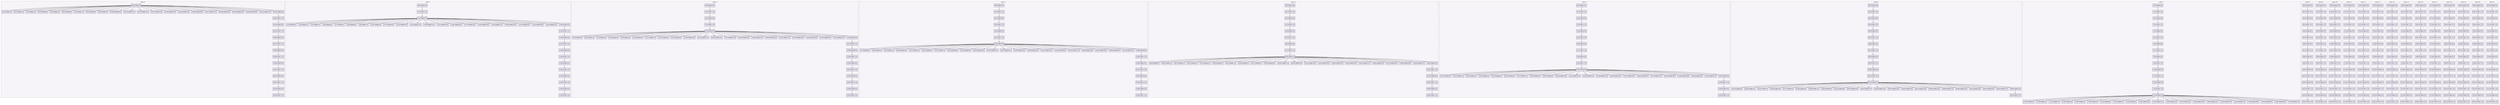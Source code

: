 digraph{node[shape=record style=filled colorscheme=purd9 fillcolor=2];subgraph cluster0{style=dashed;colorscheme=purd9;bgcolor=1;edge[arrowhead=empty];label=proc_0;0[label="0:0 0 misc 0 0"];1[label="0:1 0 send 1 0"];2[label="0:2 0 send 2 0"];3[label="0:3 0 send 3 0"];4[label="0:4 0 send 4 0"];5[label="0:5 0 send 5 0"];6[label="0:6 0 send 6 0"];7[label="0:7 0 send 7 0"];8[label="0:8 0 send 8 0"];9[label="0:9 0 send 9 0"];10[label="0:10 0 send 10 0"];11[label="0:11 0 send 11 0"];12[label="0:12 0 send 12 0"];13[label="0:13 0 send 13 0"];14[label="0:14 0 send 14 0"];15[label="0:15 0 send 15 0"];16[label="0:16 0 send 16 0"];17[label="0:17 0 send 17 0"];18[label="0:18 0 send 18 0"];19[label="0:19 0 send 19 0"];20[label="0:20 0 send 20 0"];21[label="0:21 0 send 21 0"];22[label="0:22 0 misc 0 0"];23[label="0:23 0 recv -1 0"];24[label="0:24 0 misc 0 0"];25[label="0:25 0 recv -1 0"];26[label="0:26 0 misc 0 0"];27[label="0:27 0 recv -1 0"];28[label="0:28 0 misc 0 0"];29[label="0:29 0 recv -1 0"];30[label="0:30 0 misc 0 0"];31[label="0:31 0 recv -1 0"];32[label="0:32 0 misc 0 0"];33[label="0:33 0 recv -1 0"];34[label="0:34 0 misc 0 0"];35[label="0:35 0 recv -1 0"];0->1;0->2;0->3;0->4;0->5;0->6;0->7;0->8;0->9;0->10;0->11;0->12;0->13;0->14;0->15;0->16;0->17;0->18;0->19;0->20;0->21;0->22;22->23;23->24;24->25;25->26;26->27;27->28;28->29;29->30;30->31;31->32;32->33;33->34;34->35;}subgraph cluster1{style=dashed;colorscheme=purd9;bgcolor=1;edge[arrowhead=empty];label=proc_1;36[label="1:0 0 misc 0 0"];37[label="1:1 0 recv -1 0"];38[label="1:2 0 misc 0 0"];39[label="1:3 0 send 0 0"];40[label="1:4 0 send 2 0"];41[label="1:5 0 send 3 0"];42[label="1:6 0 send 4 0"];43[label="1:7 0 send 5 0"];44[label="1:8 0 send 6 0"];45[label="1:9 0 send 7 0"];46[label="1:10 0 send 8 0"];47[label="1:11 0 send 9 0"];48[label="1:12 0 send 10 0"];49[label="1:13 0 send 11 0"];50[label="1:14 0 send 12 0"];51[label="1:15 0 send 13 0"];52[label="1:16 0 send 14 0"];53[label="1:17 0 send 15 0"];54[label="1:18 0 send 16 0"];55[label="1:19 0 send 17 0"];56[label="1:20 0 send 18 0"];57[label="1:21 0 send 19 0"];58[label="1:22 0 send 20 0"];59[label="1:23 0 send 21 0"];60[label="1:24 0 misc 0 0"];61[label="1:25 0 recv -1 0"];62[label="1:26 0 misc 0 0"];63[label="1:27 0 recv -1 0"];64[label="1:28 0 misc 0 0"];65[label="1:29 0 recv -1 0"];66[label="1:30 0 misc 0 0"];67[label="1:31 0 recv -1 0"];68[label="1:32 0 misc 0 0"];69[label="1:33 0 recv -1 0"];70[label="1:34 0 misc 0 0"];71[label="1:35 0 recv -1 0"];36->37;37->38;38->39;38->40;38->41;38->42;38->43;38->44;38->45;38->46;38->47;38->48;38->49;38->50;38->51;38->52;38->53;38->54;38->55;38->56;38->57;38->58;38->59;38->60;60->61;61->62;62->63;63->64;64->65;65->66;66->67;67->68;68->69;69->70;70->71;}subgraph cluster2{style=dashed;colorscheme=purd9;bgcolor=1;edge[arrowhead=empty];label=proc_2;72[label="2:0 0 misc 0 0"];73[label="2:1 0 recv -1 0"];74[label="2:2 0 misc 0 0"];75[label="2:3 0 recv -1 0"];76[label="2:4 0 misc 0 0"];77[label="2:5 0 send 0 0"];78[label="2:6 0 send 1 0"];79[label="2:7 0 send 3 0"];80[label="2:8 0 send 4 0"];81[label="2:9 0 send 5 0"];82[label="2:10 0 send 6 0"];83[label="2:11 0 send 7 0"];84[label="2:12 0 send 8 0"];85[label="2:13 0 send 9 0"];86[label="2:14 0 send 10 0"];87[label="2:15 0 send 11 0"];88[label="2:16 0 send 12 0"];89[label="2:17 0 send 13 0"];90[label="2:18 0 send 14 0"];91[label="2:19 0 send 15 0"];92[label="2:20 0 send 16 0"];93[label="2:21 0 send 17 0"];94[label="2:22 0 send 18 0"];95[label="2:23 0 send 19 0"];96[label="2:24 0 send 20 0"];97[label="2:25 0 send 21 0"];98[label="2:26 0 misc 0 0"];99[label="2:27 0 recv -1 0"];100[label="2:28 0 misc 0 0"];101[label="2:29 0 recv -1 0"];102[label="2:30 0 misc 0 0"];103[label="2:31 0 recv -1 0"];104[label="2:32 0 misc 0 0"];105[label="2:33 0 recv -1 0"];106[label="2:34 0 misc 0 0"];107[label="2:35 0 recv -1 0"];72->73;73->74;74->75;75->76;76->77;76->78;76->79;76->80;76->81;76->82;76->83;76->84;76->85;76->86;76->87;76->88;76->89;76->90;76->91;76->92;76->93;76->94;76->95;76->96;76->97;76->98;98->99;99->100;100->101;101->102;102->103;103->104;104->105;105->106;106->107;}subgraph cluster3{style=dashed;colorscheme=purd9;bgcolor=1;edge[arrowhead=empty];label=proc_3;108[label="3:0 0 misc 0 0"];109[label="3:1 0 recv -1 0"];110[label="3:2 0 misc 0 0"];111[label="3:3 0 recv -1 0"];112[label="3:4 0 misc 0 0"];113[label="3:5 0 recv -1 0"];114[label="3:6 0 misc 0 0"];115[label="3:7 0 send 0 0"];116[label="3:8 0 send 1 0"];117[label="3:9 0 send 2 0"];118[label="3:10 0 send 4 0"];119[label="3:11 0 send 5 0"];120[label="3:12 0 send 6 0"];121[label="3:13 0 send 7 0"];122[label="3:14 0 send 8 0"];123[label="3:15 0 send 9 0"];124[label="3:16 0 send 10 0"];125[label="3:17 0 send 11 0"];126[label="3:18 0 send 12 0"];127[label="3:19 0 send 13 0"];128[label="3:20 0 send 14 0"];129[label="3:21 0 send 15 0"];130[label="3:22 0 send 16 0"];131[label="3:23 0 send 17 0"];132[label="3:24 0 send 18 0"];133[label="3:25 0 send 19 0"];134[label="3:26 0 send 20 0"];135[label="3:27 0 send 21 0"];136[label="3:28 0 misc 0 0"];137[label="3:29 0 recv -1 0"];138[label="3:30 0 misc 0 0"];139[label="3:31 0 recv -1 0"];140[label="3:32 0 misc 0 0"];141[label="3:33 0 recv -1 0"];142[label="3:34 0 misc 0 0"];143[label="3:35 0 recv -1 0"];108->109;109->110;110->111;111->112;112->113;113->114;114->115;114->116;114->117;114->118;114->119;114->120;114->121;114->122;114->123;114->124;114->125;114->126;114->127;114->128;114->129;114->130;114->131;114->132;114->133;114->134;114->135;114->136;136->137;137->138;138->139;139->140;140->141;141->142;142->143;}subgraph cluster4{style=dashed;colorscheme=purd9;bgcolor=1;edge[arrowhead=empty];label=proc_4;144[label="4:0 0 misc 0 0"];145[label="4:1 0 recv -1 0"];146[label="4:2 0 misc 0 0"];147[label="4:3 0 recv -1 0"];148[label="4:4 0 misc 0 0"];149[label="4:5 0 recv -1 0"];150[label="4:6 0 misc 0 0"];151[label="4:7 0 recv -1 0"];152[label="4:8 0 misc 0 0"];153[label="4:9 0 send 0 0"];154[label="4:10 0 send 1 0"];155[label="4:11 0 send 2 0"];156[label="4:12 0 send 3 0"];157[label="4:13 0 send 5 0"];158[label="4:14 0 send 6 0"];159[label="4:15 0 send 7 0"];160[label="4:16 0 send 8 0"];161[label="4:17 0 send 9 0"];162[label="4:18 0 send 10 0"];163[label="4:19 0 send 11 0"];164[label="4:20 0 send 12 0"];165[label="4:21 0 send 13 0"];166[label="4:22 0 send 14 0"];167[label="4:23 0 send 15 0"];168[label="4:24 0 send 16 0"];169[label="4:25 0 send 17 0"];170[label="4:26 0 send 18 0"];171[label="4:27 0 send 19 0"];172[label="4:28 0 send 20 0"];173[label="4:29 0 send 21 0"];174[label="4:30 0 misc 0 0"];175[label="4:31 0 recv -1 0"];176[label="4:32 0 misc 0 0"];177[label="4:33 0 recv -1 0"];178[label="4:34 0 misc 0 0"];179[label="4:35 0 recv -1 0"];144->145;145->146;146->147;147->148;148->149;149->150;150->151;151->152;152->153;152->154;152->155;152->156;152->157;152->158;152->159;152->160;152->161;152->162;152->163;152->164;152->165;152->166;152->167;152->168;152->169;152->170;152->171;152->172;152->173;152->174;174->175;175->176;176->177;177->178;178->179;}subgraph cluster5{style=dashed;colorscheme=purd9;bgcolor=1;edge[arrowhead=empty];label=proc_5;180[label="5:0 0 misc 0 0"];181[label="5:1 0 recv -1 0"];182[label="5:2 0 misc 0 0"];183[label="5:3 0 recv -1 0"];184[label="5:4 0 misc 0 0"];185[label="5:5 0 recv -1 0"];186[label="5:6 0 misc 0 0"];187[label="5:7 0 recv -1 0"];188[label="5:8 0 misc 0 0"];189[label="5:9 0 recv -1 0"];190[label="5:10 0 misc 0 0"];191[label="5:11 0 send 0 0"];192[label="5:12 0 send 1 0"];193[label="5:13 0 send 2 0"];194[label="5:14 0 send 3 0"];195[label="5:15 0 send 4 0"];196[label="5:16 0 send 6 0"];197[label="5:17 0 send 7 0"];198[label="5:18 0 send 8 0"];199[label="5:19 0 send 9 0"];200[label="5:20 0 send 10 0"];201[label="5:21 0 send 11 0"];202[label="5:22 0 send 12 0"];203[label="5:23 0 send 13 0"];204[label="5:24 0 send 14 0"];205[label="5:25 0 send 15 0"];206[label="5:26 0 send 16 0"];207[label="5:27 0 send 17 0"];208[label="5:28 0 send 18 0"];209[label="5:29 0 send 19 0"];210[label="5:30 0 send 20 0"];211[label="5:31 0 send 21 0"];212[label="5:32 0 misc 0 0"];213[label="5:33 0 recv -1 0"];214[label="5:34 0 misc 0 0"];215[label="5:35 0 recv -1 0"];180->181;181->182;182->183;183->184;184->185;185->186;186->187;187->188;188->189;189->190;190->191;190->192;190->193;190->194;190->195;190->196;190->197;190->198;190->199;190->200;190->201;190->202;190->203;190->204;190->205;190->206;190->207;190->208;190->209;190->210;190->211;190->212;212->213;213->214;214->215;}subgraph cluster6{style=dashed;colorscheme=purd9;bgcolor=1;edge[arrowhead=empty];label=proc_6;216[label="6:0 0 misc 0 0"];217[label="6:1 0 recv -1 0"];218[label="6:2 0 misc 0 0"];219[label="6:3 0 recv -1 0"];220[label="6:4 0 misc 0 0"];221[label="6:5 0 recv -1 0"];222[label="6:6 0 misc 0 0"];223[label="6:7 0 recv -1 0"];224[label="6:8 0 misc 0 0"];225[label="6:9 0 recv -1 0"];226[label="6:10 0 misc 0 0"];227[label="6:11 0 recv -1 0"];228[label="6:12 0 misc 0 0"];229[label="6:13 0 send 0 0"];230[label="6:14 0 send 1 0"];231[label="6:15 0 send 2 0"];232[label="6:16 0 send 3 0"];233[label="6:17 0 send 4 0"];234[label="6:18 0 send 5 0"];235[label="6:19 0 send 7 0"];236[label="6:20 0 send 8 0"];237[label="6:21 0 send 9 0"];238[label="6:22 0 send 10 0"];239[label="6:23 0 send 11 0"];240[label="6:24 0 send 12 0"];241[label="6:25 0 send 13 0"];242[label="6:26 0 send 14 0"];243[label="6:27 0 send 15 0"];244[label="6:28 0 send 16 0"];245[label="6:29 0 send 17 0"];246[label="6:30 0 send 18 0"];247[label="6:31 0 send 19 0"];248[label="6:32 0 send 20 0"];249[label="6:33 0 send 21 0"];250[label="6:34 0 misc 0 0"];251[label="6:35 0 recv -1 0"];216->217;217->218;218->219;219->220;220->221;221->222;222->223;223->224;224->225;225->226;226->227;227->228;228->229;228->230;228->231;228->232;228->233;228->234;228->235;228->236;228->237;228->238;228->239;228->240;228->241;228->242;228->243;228->244;228->245;228->246;228->247;228->248;228->249;228->250;250->251;}subgraph cluster7{style=dashed;colorscheme=purd9;bgcolor=1;edge[arrowhead=empty];label=proc_7;252[label="7:0 0 misc 0 0"];253[label="7:1 0 recv -1 0"];254[label="7:2 0 misc 0 0"];255[label="7:3 0 recv -1 0"];256[label="7:4 0 misc 0 0"];257[label="7:5 0 recv -1 0"];258[label="7:6 0 misc 0 0"];259[label="7:7 0 recv -1 0"];260[label="7:8 0 misc 0 0"];261[label="7:9 0 recv -1 0"];262[label="7:10 0 misc 0 0"];263[label="7:11 0 recv -1 0"];264[label="7:12 0 misc 0 0"];265[label="7:13 0 recv -1 0"];266[label="7:14 0 misc 0 0"];267[label="7:15 0 send 0 0"];268[label="7:16 0 send 1 0"];269[label="7:17 0 send 2 0"];270[label="7:18 0 send 3 0"];271[label="7:19 0 send 4 0"];272[label="7:20 0 send 5 0"];273[label="7:21 0 send 6 0"];274[label="7:22 0 send 8 0"];275[label="7:23 0 send 9 0"];276[label="7:24 0 send 10 0"];277[label="7:25 0 send 11 0"];278[label="7:26 0 send 12 0"];279[label="7:27 0 send 13 0"];280[label="7:28 0 send 14 0"];281[label="7:29 0 send 15 0"];282[label="7:30 0 send 16 0"];283[label="7:31 0 send 17 0"];284[label="7:32 0 send 18 0"];285[label="7:33 0 send 19 0"];286[label="7:34 0 send 20 0"];287[label="7:35 0 send 21 0"];252->253;253->254;254->255;255->256;256->257;257->258;258->259;259->260;260->261;261->262;262->263;263->264;264->265;265->266;266->267;266->268;266->269;266->270;266->271;266->272;266->273;266->274;266->275;266->276;266->277;266->278;266->279;266->280;266->281;266->282;266->283;266->284;266->285;266->286;266->287;}subgraph cluster8{style=dashed;colorscheme=purd9;bgcolor=1;edge[arrowhead=empty];label=proc_8;288[label="8:0 0 misc 0 0"];289[label="8:1 0 recv -1 0"];290[label="8:2 0 misc 0 0"];291[label="8:3 0 recv -1 0"];292[label="8:4 0 misc 0 0"];293[label="8:5 0 recv -1 0"];294[label="8:6 0 misc 0 0"];295[label="8:7 0 recv -1 0"];296[label="8:8 0 misc 0 0"];297[label="8:9 0 recv -1 0"];298[label="8:10 0 misc 0 0"];299[label="8:11 0 recv -1 0"];300[label="8:12 0 misc 0 0"];301[label="8:13 0 recv -1 0"];302[label="8:14 0 misc 0 0"];303[label="8:15 0 recv -1 0"];288->289;289->290;290->291;291->292;292->293;293->294;294->295;295->296;296->297;297->298;298->299;299->300;300->301;301->302;302->303;}subgraph cluster9{style=dashed;colorscheme=purd9;bgcolor=1;edge[arrowhead=empty];label=proc_9;304[label="9:0 0 misc 0 0"];305[label="9:1 0 recv -1 0"];306[label="9:2 0 misc 0 0"];307[label="9:3 0 recv -1 0"];308[label="9:4 0 misc 0 0"];309[label="9:5 0 recv -1 0"];310[label="9:6 0 misc 0 0"];311[label="9:7 0 recv -1 0"];312[label="9:8 0 misc 0 0"];313[label="9:9 0 recv -1 0"];314[label="9:10 0 misc 0 0"];315[label="9:11 0 recv -1 0"];316[label="9:12 0 misc 0 0"];317[label="9:13 0 recv -1 0"];318[label="9:14 0 misc 0 0"];319[label="9:15 0 recv -1 0"];304->305;305->306;306->307;307->308;308->309;309->310;310->311;311->312;312->313;313->314;314->315;315->316;316->317;317->318;318->319;}subgraph cluster10{style=dashed;colorscheme=purd9;bgcolor=1;edge[arrowhead=empty];label=proc_10;320[label="10:0 0 misc 0 0"];321[label="10:1 0 recv -1 0"];322[label="10:2 0 misc 0 0"];323[label="10:3 0 recv -1 0"];324[label="10:4 0 misc 0 0"];325[label="10:5 0 recv -1 0"];326[label="10:6 0 misc 0 0"];327[label="10:7 0 recv -1 0"];328[label="10:8 0 misc 0 0"];329[label="10:9 0 recv -1 0"];330[label="10:10 0 misc 0 0"];331[label="10:11 0 recv -1 0"];332[label="10:12 0 misc 0 0"];333[label="10:13 0 recv -1 0"];334[label="10:14 0 misc 0 0"];335[label="10:15 0 recv -1 0"];320->321;321->322;322->323;323->324;324->325;325->326;326->327;327->328;328->329;329->330;330->331;331->332;332->333;333->334;334->335;}subgraph cluster11{style=dashed;colorscheme=purd9;bgcolor=1;edge[arrowhead=empty];label=proc_11;336[label="11:0 0 misc 0 0"];337[label="11:1 0 recv -1 0"];338[label="11:2 0 misc 0 0"];339[label="11:3 0 recv -1 0"];340[label="11:4 0 misc 0 0"];341[label="11:5 0 recv -1 0"];342[label="11:6 0 misc 0 0"];343[label="11:7 0 recv -1 0"];344[label="11:8 0 misc 0 0"];345[label="11:9 0 recv -1 0"];346[label="11:10 0 misc 0 0"];347[label="11:11 0 recv -1 0"];348[label="11:12 0 misc 0 0"];349[label="11:13 0 recv -1 0"];350[label="11:14 0 misc 0 0"];351[label="11:15 0 recv -1 0"];336->337;337->338;338->339;339->340;340->341;341->342;342->343;343->344;344->345;345->346;346->347;347->348;348->349;349->350;350->351;}subgraph cluster12{style=dashed;colorscheme=purd9;bgcolor=1;edge[arrowhead=empty];label=proc_12;352[label="12:0 0 misc 0 0"];353[label="12:1 0 recv -1 0"];354[label="12:2 0 misc 0 0"];355[label="12:3 0 recv -1 0"];356[label="12:4 0 misc 0 0"];357[label="12:5 0 recv -1 0"];358[label="12:6 0 misc 0 0"];359[label="12:7 0 recv -1 0"];360[label="12:8 0 misc 0 0"];361[label="12:9 0 recv -1 0"];362[label="12:10 0 misc 0 0"];363[label="12:11 0 recv -1 0"];364[label="12:12 0 misc 0 0"];365[label="12:13 0 recv -1 0"];366[label="12:14 0 misc 0 0"];367[label="12:15 0 recv -1 0"];352->353;353->354;354->355;355->356;356->357;357->358;358->359;359->360;360->361;361->362;362->363;363->364;364->365;365->366;366->367;}subgraph cluster13{style=dashed;colorscheme=purd9;bgcolor=1;edge[arrowhead=empty];label=proc_13;368[label="13:0 0 misc 0 0"];369[label="13:1 0 recv -1 0"];370[label="13:2 0 misc 0 0"];371[label="13:3 0 recv -1 0"];372[label="13:4 0 misc 0 0"];373[label="13:5 0 recv -1 0"];374[label="13:6 0 misc 0 0"];375[label="13:7 0 recv -1 0"];376[label="13:8 0 misc 0 0"];377[label="13:9 0 recv -1 0"];378[label="13:10 0 misc 0 0"];379[label="13:11 0 recv -1 0"];380[label="13:12 0 misc 0 0"];381[label="13:13 0 recv -1 0"];382[label="13:14 0 misc 0 0"];383[label="13:15 0 recv -1 0"];368->369;369->370;370->371;371->372;372->373;373->374;374->375;375->376;376->377;377->378;378->379;379->380;380->381;381->382;382->383;}subgraph cluster14{style=dashed;colorscheme=purd9;bgcolor=1;edge[arrowhead=empty];label=proc_14;384[label="14:0 0 misc 0 0"];385[label="14:1 0 recv -1 0"];386[label="14:2 0 misc 0 0"];387[label="14:3 0 recv -1 0"];388[label="14:4 0 misc 0 0"];389[label="14:5 0 recv -1 0"];390[label="14:6 0 misc 0 0"];391[label="14:7 0 recv -1 0"];392[label="14:8 0 misc 0 0"];393[label="14:9 0 recv -1 0"];394[label="14:10 0 misc 0 0"];395[label="14:11 0 recv -1 0"];396[label="14:12 0 misc 0 0"];397[label="14:13 0 recv -1 0"];398[label="14:14 0 misc 0 0"];399[label="14:15 0 recv -1 0"];384->385;385->386;386->387;387->388;388->389;389->390;390->391;391->392;392->393;393->394;394->395;395->396;396->397;397->398;398->399;}subgraph cluster15{style=dashed;colorscheme=purd9;bgcolor=1;edge[arrowhead=empty];label=proc_15;400[label="15:0 0 misc 0 0"];401[label="15:1 0 recv -1 0"];402[label="15:2 0 misc 0 0"];403[label="15:3 0 recv -1 0"];404[label="15:4 0 misc 0 0"];405[label="15:5 0 recv -1 0"];406[label="15:6 0 misc 0 0"];407[label="15:7 0 recv -1 0"];408[label="15:8 0 misc 0 0"];409[label="15:9 0 recv -1 0"];410[label="15:10 0 misc 0 0"];411[label="15:11 0 recv -1 0"];412[label="15:12 0 misc 0 0"];413[label="15:13 0 recv -1 0"];414[label="15:14 0 misc 0 0"];415[label="15:15 0 recv -1 0"];400->401;401->402;402->403;403->404;404->405;405->406;406->407;407->408;408->409;409->410;410->411;411->412;412->413;413->414;414->415;}subgraph cluster16{style=dashed;colorscheme=purd9;bgcolor=1;edge[arrowhead=empty];label=proc_16;416[label="16:0 0 misc 0 0"];417[label="16:1 0 recv -1 0"];418[label="16:2 0 misc 0 0"];419[label="16:3 0 recv -1 0"];420[label="16:4 0 misc 0 0"];421[label="16:5 0 recv -1 0"];422[label="16:6 0 misc 0 0"];423[label="16:7 0 recv -1 0"];424[label="16:8 0 misc 0 0"];425[label="16:9 0 recv -1 0"];426[label="16:10 0 misc 0 0"];427[label="16:11 0 recv -1 0"];428[label="16:12 0 misc 0 0"];429[label="16:13 0 recv -1 0"];430[label="16:14 0 misc 0 0"];431[label="16:15 0 recv -1 0"];416->417;417->418;418->419;419->420;420->421;421->422;422->423;423->424;424->425;425->426;426->427;427->428;428->429;429->430;430->431;}subgraph cluster17{style=dashed;colorscheme=purd9;bgcolor=1;edge[arrowhead=empty];label=proc_17;432[label="17:0 0 misc 0 0"];433[label="17:1 0 recv -1 0"];434[label="17:2 0 misc 0 0"];435[label="17:3 0 recv -1 0"];436[label="17:4 0 misc 0 0"];437[label="17:5 0 recv -1 0"];438[label="17:6 0 misc 0 0"];439[label="17:7 0 recv -1 0"];440[label="17:8 0 misc 0 0"];441[label="17:9 0 recv -1 0"];442[label="17:10 0 misc 0 0"];443[label="17:11 0 recv -1 0"];444[label="17:12 0 misc 0 0"];445[label="17:13 0 recv -1 0"];446[label="17:14 0 misc 0 0"];447[label="17:15 0 recv -1 0"];432->433;433->434;434->435;435->436;436->437;437->438;438->439;439->440;440->441;441->442;442->443;443->444;444->445;445->446;446->447;}subgraph cluster18{style=dashed;colorscheme=purd9;bgcolor=1;edge[arrowhead=empty];label=proc_18;448[label="18:0 0 misc 0 0"];449[label="18:1 0 recv -1 0"];450[label="18:2 0 misc 0 0"];451[label="18:3 0 recv -1 0"];452[label="18:4 0 misc 0 0"];453[label="18:5 0 recv -1 0"];454[label="18:6 0 misc 0 0"];455[label="18:7 0 recv -1 0"];456[label="18:8 0 misc 0 0"];457[label="18:9 0 recv -1 0"];458[label="18:10 0 misc 0 0"];459[label="18:11 0 recv -1 0"];460[label="18:12 0 misc 0 0"];461[label="18:13 0 recv -1 0"];462[label="18:14 0 misc 0 0"];463[label="18:15 0 recv -1 0"];448->449;449->450;450->451;451->452;452->453;453->454;454->455;455->456;456->457;457->458;458->459;459->460;460->461;461->462;462->463;}subgraph cluster19{style=dashed;colorscheme=purd9;bgcolor=1;edge[arrowhead=empty];label=proc_19;464[label="19:0 0 misc 0 0"];465[label="19:1 0 recv -1 0"];466[label="19:2 0 misc 0 0"];467[label="19:3 0 recv -1 0"];468[label="19:4 0 misc 0 0"];469[label="19:5 0 recv -1 0"];470[label="19:6 0 misc 0 0"];471[label="19:7 0 recv -1 0"];472[label="19:8 0 misc 0 0"];473[label="19:9 0 recv -1 0"];474[label="19:10 0 misc 0 0"];475[label="19:11 0 recv -1 0"];476[label="19:12 0 misc 0 0"];477[label="19:13 0 recv -1 0"];478[label="19:14 0 misc 0 0"];479[label="19:15 0 recv -1 0"];464->465;465->466;466->467;467->468;468->469;469->470;470->471;471->472;472->473;473->474;474->475;475->476;476->477;477->478;478->479;}subgraph cluster20{style=dashed;colorscheme=purd9;bgcolor=1;edge[arrowhead=empty];label=proc_20;480[label="20:0 0 misc 0 0"];481[label="20:1 0 recv -1 0"];482[label="20:2 0 misc 0 0"];483[label="20:3 0 recv -1 0"];484[label="20:4 0 misc 0 0"];485[label="20:5 0 recv -1 0"];486[label="20:6 0 misc 0 0"];487[label="20:7 0 recv -1 0"];488[label="20:8 0 misc 0 0"];489[label="20:9 0 recv -1 0"];490[label="20:10 0 misc 0 0"];491[label="20:11 0 recv -1 0"];492[label="20:12 0 misc 0 0"];493[label="20:13 0 recv -1 0"];494[label="20:14 0 misc 0 0"];495[label="20:15 0 recv -1 0"];480->481;481->482;482->483;483->484;484->485;485->486;486->487;487->488;488->489;489->490;490->491;491->492;492->493;493->494;494->495;}subgraph cluster21{style=dashed;colorscheme=purd9;bgcolor=1;edge[arrowhead=empty];label=proc_21;496[label="21:0 0 misc 0 0"];497[label="21:1 0 recv -1 0"];498[label="21:2 0 misc 0 0"];499[label="21:3 0 recv -1 0"];500[label="21:4 0 misc 0 0"];501[label="21:5 0 recv -1 0"];502[label="21:6 0 misc 0 0"];503[label="21:7 0 recv -1 0"];504[label="21:8 0 misc 0 0"];505[label="21:9 0 recv -1 0"];506[label="21:10 0 misc 0 0"];507[label="21:11 0 recv -1 0"];508[label="21:12 0 misc 0 0"];509[label="21:13 0 recv -1 0"];510[label="21:14 0 misc 0 0"];511[label="21:15 0 recv -1 0"];496->497;497->498;498->499;499->500;500->501;501->502;502->503;503->504;504->505;505->506;506->507;507->508;508->509;509->510;510->511;}}